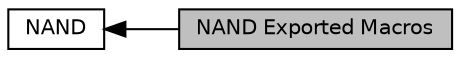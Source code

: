 digraph "NAND Exported Macros"
{
  edge [fontname="Helvetica",fontsize="10",labelfontname="Helvetica",labelfontsize="10"];
  node [fontname="Helvetica",fontsize="10",shape=record];
  rankdir=LR;
  Node0 [label="NAND Exported Macros",height=0.2,width=0.4,color="black", fillcolor="grey75", style="filled", fontcolor="black"];
  Node1 [label="NAND",height=0.2,width=0.4,color="black", fillcolor="white", style="filled",URL="$group___n_a_n_d.html"];
  Node1->Node0 [shape=plaintext, dir="back", style="solid"];
}
